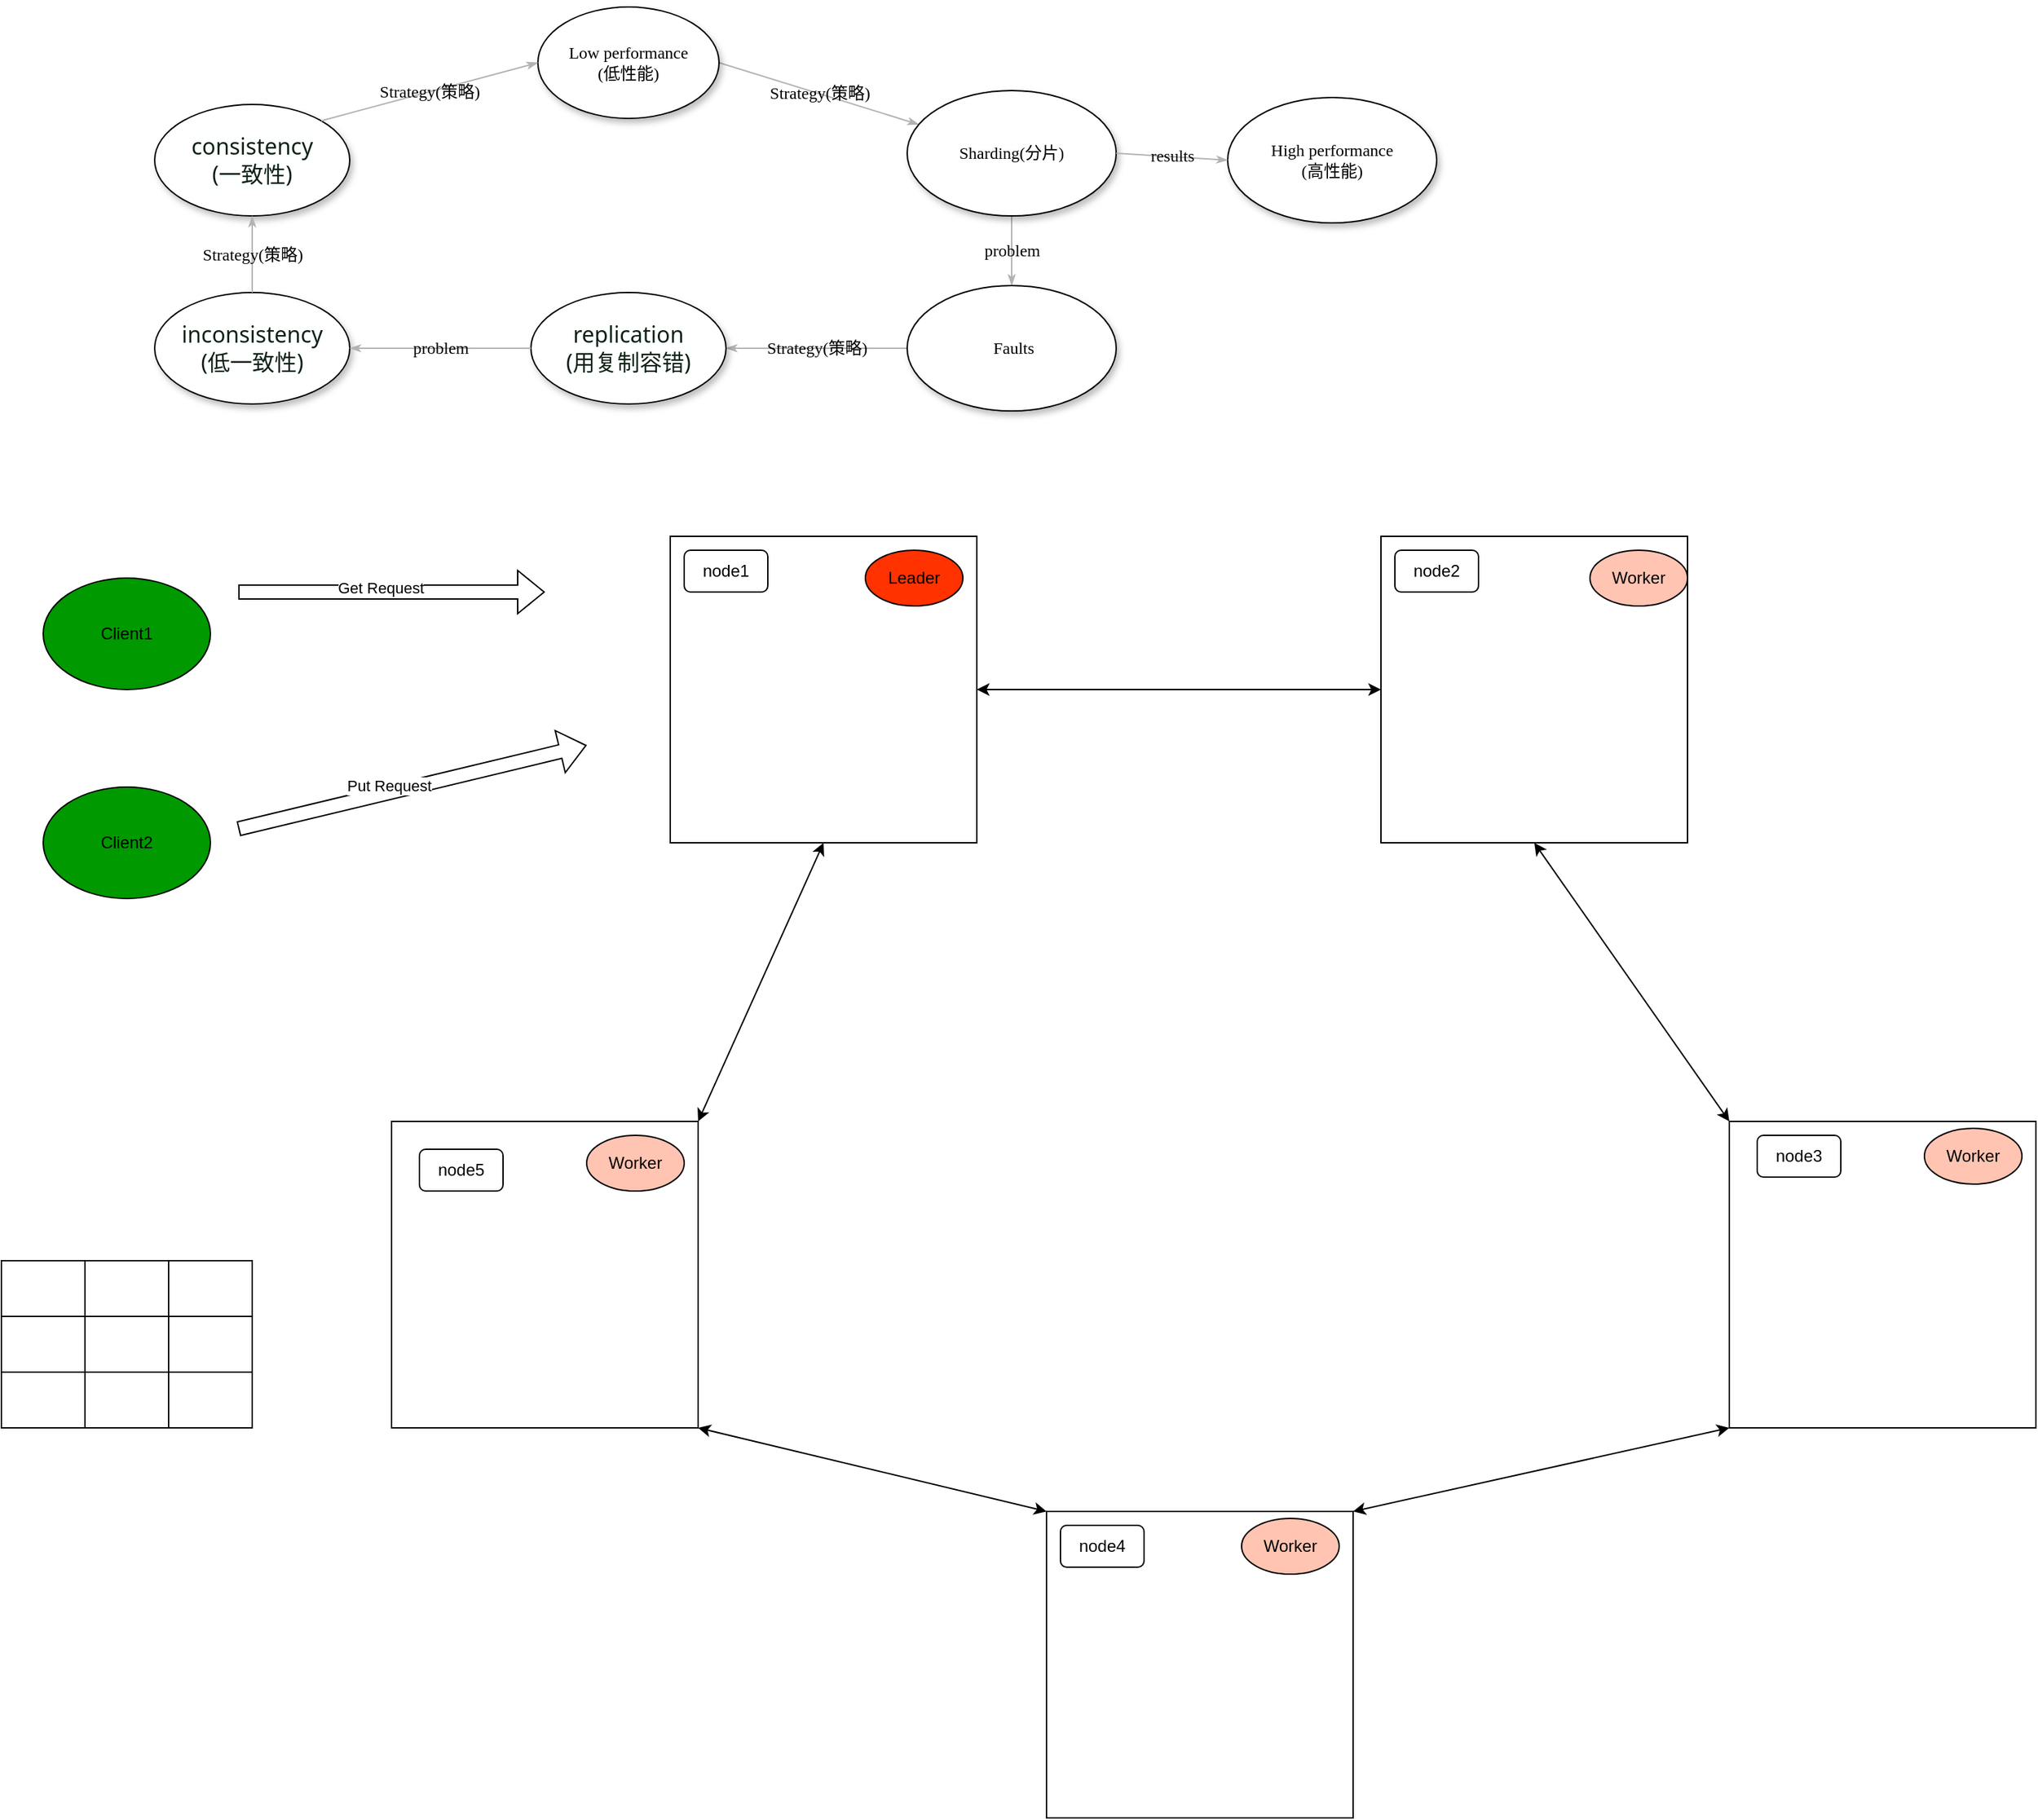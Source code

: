<mxfile version="26.0.11">
  <diagram name="Page-1" id="42789a77-a242-8287-6e28-9cd8cfd52e62">
    <mxGraphModel dx="1969" dy="924" grid="1" gridSize="10" guides="1" tooltips="1" connect="1" arrows="1" fold="1" page="1" pageScale="1" pageWidth="1100" pageHeight="850" background="none" math="0" shadow="0">
      <root>
        <mxCell id="0" />
        <mxCell id="1" parent="0" />
        <mxCell id="1ea317790d2ca983-14" value="Strategy(策略)" style="edgeStyle=none;rounded=1;html=1;labelBackgroundColor=none;startArrow=none;startFill=0;startSize=5;endArrow=classicThin;endFill=1;endSize=5;jettySize=auto;orthogonalLoop=1;strokeColor=#B3B3B3;strokeWidth=1;fontFamily=Verdana;fontSize=12;exitX=1;exitY=0.5;exitDx=0;exitDy=0;" parent="1" source="1ea317790d2ca983-1" target="1ea317790d2ca983-3" edge="1">
          <mxGeometry relative="1" as="geometry" />
        </mxCell>
        <mxCell id="1ea317790d2ca983-1" value="Low performance&lt;div&gt;(低性能)&lt;/div&gt;" style="ellipse;whiteSpace=wrap;html=1;rounded=0;shadow=1;comic=0;labelBackgroundColor=none;strokeWidth=1;fontFamily=Verdana;fontSize=12;align=center;" parent="1" vertex="1">
          <mxGeometry x="435" y="120" width="130" height="80" as="geometry" />
        </mxCell>
        <mxCell id="1ea317790d2ca983-15" value="problem" style="edgeStyle=none;rounded=1;html=1;labelBackgroundColor=none;startArrow=none;startFill=0;startSize=5;endArrow=classicThin;endFill=1;endSize=5;jettySize=auto;orthogonalLoop=1;strokeColor=#B3B3B3;strokeWidth=1;fontFamily=Verdana;fontSize=12" parent="1" source="1ea317790d2ca983-3" target="1ea317790d2ca983-4" edge="1">
          <mxGeometry relative="1" as="geometry" />
        </mxCell>
        <mxCell id="1ea317790d2ca983-3" value="&lt;span&gt;Sharding(分片)&lt;/span&gt;" style="ellipse;whiteSpace=wrap;html=1;rounded=0;shadow=1;comic=0;labelBackgroundColor=none;strokeWidth=1;fontFamily=Verdana;fontSize=12;align=center;" parent="1" vertex="1">
          <mxGeometry x="700" y="180" width="150" height="90" as="geometry" />
        </mxCell>
        <mxCell id="1ea317790d2ca983-16" value="Strategy(策略)" style="edgeStyle=none;rounded=1;html=1;labelBackgroundColor=none;startArrow=none;startFill=0;startSize=5;endArrow=classicThin;endFill=1;endSize=5;jettySize=auto;orthogonalLoop=1;strokeColor=#B3B3B3;strokeWidth=1;fontFamily=Verdana;fontSize=12" parent="1" source="1ea317790d2ca983-4" target="1ea317790d2ca983-5" edge="1">
          <mxGeometry relative="1" as="geometry" />
        </mxCell>
        <mxCell id="1ea317790d2ca983-4" value="&lt;span&gt;&amp;nbsp;Faults&lt;/span&gt;" style="ellipse;whiteSpace=wrap;html=1;rounded=0;shadow=1;comic=0;labelBackgroundColor=none;strokeWidth=1;fontFamily=Verdana;fontSize=12;align=center;" parent="1" vertex="1">
          <mxGeometry x="700" y="320" width="150" height="90" as="geometry" />
        </mxCell>
        <mxCell id="1ea317790d2ca983-5" value="&lt;span style=&quot;color: rgb(15, 34, 22); font-family: __Roboto_7d852e, __Roboto_Fallback_7d852e, system-ui, arial; font-size: medium; text-align: start; white-space-collapse: preserve; background-color: rgb(254, 255, 255);&quot;&gt;replication&lt;/span&gt;&lt;div&gt;&lt;span style=&quot;color: rgb(15, 34, 22); font-family: __Roboto_7d852e, __Roboto_Fallback_7d852e, system-ui, arial; font-size: medium; text-align: start; white-space-collapse: preserve; background-color: rgb(254, 255, 255);&quot;&gt;(用复制容错)&lt;/span&gt;&lt;/div&gt;" style="ellipse;whiteSpace=wrap;html=1;rounded=0;shadow=1;comic=0;labelBackgroundColor=none;strokeWidth=1;fontFamily=Verdana;fontSize=12;align=center;" parent="1" vertex="1">
          <mxGeometry x="430" y="325" width="140" height="80" as="geometry" />
        </mxCell>
        <mxCell id="X6ar820ibdrYWvEe7eP_-1" value="High performance&lt;div&gt;(高性能)&lt;/div&gt;" style="ellipse;whiteSpace=wrap;html=1;rounded=0;shadow=1;comic=0;labelBackgroundColor=none;strokeWidth=1;fontFamily=Verdana;fontSize=12;align=center;" parent="1" vertex="1">
          <mxGeometry x="930" y="185" width="150" height="90" as="geometry" />
        </mxCell>
        <mxCell id="X6ar820ibdrYWvEe7eP_-2" value="results" style="edgeStyle=none;rounded=1;html=1;labelBackgroundColor=none;startArrow=none;startFill=0;startSize=5;endArrow=classicThin;endFill=1;endSize=5;jettySize=auto;orthogonalLoop=1;strokeColor=#B3B3B3;strokeWidth=1;fontFamily=Verdana;fontSize=12;exitX=1;exitY=0.5;exitDx=0;exitDy=0;entryX=0;entryY=0.5;entryDx=0;entryDy=0;" parent="1" source="1ea317790d2ca983-3" target="X6ar820ibdrYWvEe7eP_-1" edge="1">
          <mxGeometry relative="1" as="geometry">
            <mxPoint x="850" y="300" as="sourcePoint" />
            <mxPoint x="980" y="354" as="targetPoint" />
          </mxGeometry>
        </mxCell>
        <mxCell id="X6ar820ibdrYWvEe7eP_-3" value="&lt;div&gt;&lt;span style=&quot;color: rgb(15, 34, 22); font-family: __Roboto_7d852e, __Roboto_Fallback_7d852e, system-ui, arial; font-size: medium; text-align: start; white-space-collapse: preserve; background-color: rgb(254, 255, 255);&quot;&gt;inconsistency&lt;/span&gt;&lt;/div&gt;&lt;div&gt;&lt;span style=&quot;color: rgb(15, 34, 22); font-family: __Roboto_7d852e, __Roboto_Fallback_7d852e, system-ui, arial; font-size: medium; text-align: start; white-space-collapse: preserve; background-color: rgb(254, 255, 255);&quot;&gt;(低一致性)&lt;/span&gt;&lt;/div&gt;" style="ellipse;whiteSpace=wrap;html=1;rounded=0;shadow=1;comic=0;labelBackgroundColor=none;strokeWidth=1;fontFamily=Verdana;fontSize=12;align=center;" parent="1" vertex="1">
          <mxGeometry x="160" y="325" width="140" height="80" as="geometry" />
        </mxCell>
        <mxCell id="X6ar820ibdrYWvEe7eP_-4" value="problem" style="edgeStyle=none;rounded=1;html=1;labelBackgroundColor=none;startArrow=none;startFill=0;startSize=5;endArrow=classicThin;endFill=1;endSize=5;jettySize=auto;orthogonalLoop=1;strokeColor=#B3B3B3;strokeWidth=1;fontFamily=Verdana;fontSize=12;exitX=0;exitY=0.5;exitDx=0;exitDy=0;entryX=1;entryY=0.5;entryDx=0;entryDy=0;" parent="1" source="1ea317790d2ca983-5" target="X6ar820ibdrYWvEe7eP_-3" edge="1">
          <mxGeometry relative="1" as="geometry">
            <mxPoint x="380" y="590" as="sourcePoint" />
            <mxPoint x="380" y="640" as="targetPoint" />
          </mxGeometry>
        </mxCell>
        <mxCell id="X6ar820ibdrYWvEe7eP_-5" value="&lt;div&gt;&lt;span style=&quot;color: rgb(15, 34, 22); font-family: __Roboto_7d852e, __Roboto_Fallback_7d852e, system-ui, arial; font-size: medium; text-align: start; white-space-collapse: preserve; background-color: rgb(254, 255, 255);&quot;&gt;consistency&lt;/span&gt;&lt;/div&gt;&lt;div&gt;&lt;span style=&quot;color: rgb(15, 34, 22); font-family: __Roboto_7d852e, __Roboto_Fallback_7d852e, system-ui, arial; font-size: medium; text-align: start; white-space-collapse: preserve; background-color: rgb(254, 255, 255);&quot;&gt;(一致性)&lt;/span&gt;&lt;/div&gt;" style="ellipse;whiteSpace=wrap;html=1;rounded=0;shadow=1;comic=0;labelBackgroundColor=none;strokeWidth=1;fontFamily=Verdana;fontSize=12;align=center;" parent="1" vertex="1">
          <mxGeometry x="160" y="190" width="140" height="80" as="geometry" />
        </mxCell>
        <mxCell id="X6ar820ibdrYWvEe7eP_-7" value="Strategy(策略)" style="edgeStyle=none;rounded=1;html=1;labelBackgroundColor=none;startArrow=none;startFill=0;startSize=5;endArrow=classicThin;endFill=1;endSize=5;jettySize=auto;orthogonalLoop=1;strokeColor=#B3B3B3;strokeWidth=1;fontFamily=Verdana;fontSize=12;exitX=0.5;exitY=0;exitDx=0;exitDy=0;entryX=0.5;entryY=1;entryDx=0;entryDy=0;" parent="1" source="X6ar820ibdrYWvEe7eP_-3" target="X6ar820ibdrYWvEe7eP_-5" edge="1">
          <mxGeometry relative="1" as="geometry">
            <mxPoint x="320" y="390" as="sourcePoint" />
            <mxPoint x="446" y="440" as="targetPoint" />
          </mxGeometry>
        </mxCell>
        <mxCell id="X6ar820ibdrYWvEe7eP_-8" value="Strategy(策略)" style="edgeStyle=none;rounded=1;html=1;labelBackgroundColor=none;startArrow=none;startFill=0;startSize=5;endArrow=classicThin;endFill=1;endSize=5;jettySize=auto;orthogonalLoop=1;strokeColor=#B3B3B3;strokeWidth=1;fontFamily=Verdana;fontSize=12;entryX=0;entryY=0.5;entryDx=0;entryDy=0;exitX=1;exitY=0;exitDx=0;exitDy=0;" parent="1" source="X6ar820ibdrYWvEe7eP_-5" target="1ea317790d2ca983-1" edge="1">
          <mxGeometry relative="1" as="geometry">
            <mxPoint x="734" y="408" as="sourcePoint" />
            <mxPoint x="576" y="510" as="targetPoint" />
          </mxGeometry>
        </mxCell>
        <mxCell id="WMMUxBecpCihCAzd6EAW-1" value="" style="whiteSpace=wrap;html=1;aspect=fixed;" vertex="1" parent="1">
          <mxGeometry x="530" y="500" width="220" height="220" as="geometry" />
        </mxCell>
        <mxCell id="WMMUxBecpCihCAzd6EAW-2" value="" style="whiteSpace=wrap;html=1;aspect=fixed;" vertex="1" parent="1">
          <mxGeometry x="800" y="1200" width="220" height="220" as="geometry" />
        </mxCell>
        <mxCell id="WMMUxBecpCihCAzd6EAW-3" value="" style="whiteSpace=wrap;html=1;aspect=fixed;" vertex="1" parent="1">
          <mxGeometry x="1040" y="500" width="220" height="220" as="geometry" />
        </mxCell>
        <mxCell id="WMMUxBecpCihCAzd6EAW-4" value="" style="endArrow=classic;startArrow=classic;html=1;rounded=0;entryX=0;entryY=1;entryDx=0;entryDy=0;exitX=1;exitY=0;exitDx=0;exitDy=0;" edge="1" parent="1" source="WMMUxBecpCihCAzd6EAW-2" target="WMMUxBecpCihCAzd6EAW-17">
          <mxGeometry width="50" height="50" relative="1" as="geometry">
            <mxPoint x="700" y="830" as="sourcePoint" />
            <mxPoint x="750" y="780" as="targetPoint" />
          </mxGeometry>
        </mxCell>
        <mxCell id="WMMUxBecpCihCAzd6EAW-5" value="" style="endArrow=classic;startArrow=classic;html=1;rounded=0;entryX=1;entryY=1;entryDx=0;entryDy=0;exitX=0;exitY=0;exitDx=0;exitDy=0;" edge="1" parent="1" source="WMMUxBecpCihCAzd6EAW-2" target="WMMUxBecpCihCAzd6EAW-19">
          <mxGeometry width="50" height="50" relative="1" as="geometry">
            <mxPoint x="920" y="930" as="sourcePoint" />
            <mxPoint x="1000" y="740" as="targetPoint" />
          </mxGeometry>
        </mxCell>
        <mxCell id="WMMUxBecpCihCAzd6EAW-6" value="" style="endArrow=classic;startArrow=classic;html=1;rounded=0;entryX=0;entryY=0.5;entryDx=0;entryDy=0;exitX=1;exitY=0.5;exitDx=0;exitDy=0;" edge="1" parent="1" source="WMMUxBecpCihCAzd6EAW-1" target="WMMUxBecpCihCAzd6EAW-3">
          <mxGeometry width="50" height="50" relative="1" as="geometry">
            <mxPoint x="930" y="940" as="sourcePoint" />
            <mxPoint x="1010" y="750" as="targetPoint" />
          </mxGeometry>
        </mxCell>
        <mxCell id="WMMUxBecpCihCAzd6EAW-7" value="Client2" style="ellipse;whiteSpace=wrap;html=1;fillColor=light-dark(#009900,var(--ge-dark-color, #121212));" vertex="1" parent="1">
          <mxGeometry x="80" y="680" width="120" height="80" as="geometry" />
        </mxCell>
        <mxCell id="WMMUxBecpCihCAzd6EAW-8" value="Client1" style="ellipse;whiteSpace=wrap;html=1;fillColor=light-dark(#009900,var(--ge-dark-color, #121212));" vertex="1" parent="1">
          <mxGeometry x="80" y="530" width="120" height="80" as="geometry" />
        </mxCell>
        <mxCell id="WMMUxBecpCihCAzd6EAW-9" value="" style="shape=flexArrow;endArrow=classic;html=1;rounded=0;" edge="1" parent="1">
          <mxGeometry width="50" height="50" relative="1" as="geometry">
            <mxPoint x="220" y="540" as="sourcePoint" />
            <mxPoint x="440" y="540" as="targetPoint" />
          </mxGeometry>
        </mxCell>
        <mxCell id="WMMUxBecpCihCAzd6EAW-13" value="Get Request" style="edgeLabel;html=1;align=center;verticalAlign=middle;resizable=0;points=[];" vertex="1" connectable="0" parent="WMMUxBecpCihCAzd6EAW-9">
          <mxGeometry x="-0.073" y="3" relative="1" as="geometry">
            <mxPoint as="offset" />
          </mxGeometry>
        </mxCell>
        <mxCell id="WMMUxBecpCihCAzd6EAW-11" value="" style="shape=flexArrow;endArrow=classic;html=1;rounded=0;" edge="1" parent="1">
          <mxGeometry width="50" height="50" relative="1" as="geometry">
            <mxPoint x="220" y="710" as="sourcePoint" />
            <mxPoint x="470" y="650" as="targetPoint" />
          </mxGeometry>
        </mxCell>
        <mxCell id="WMMUxBecpCihCAzd6EAW-12" value="Put Request" style="edgeLabel;html=1;align=center;verticalAlign=middle;resizable=0;points=[];" vertex="1" connectable="0" parent="WMMUxBecpCihCAzd6EAW-11">
          <mxGeometry x="-0.123" y="5" relative="1" as="geometry">
            <mxPoint as="offset" />
          </mxGeometry>
        </mxCell>
        <mxCell id="WMMUxBecpCihCAzd6EAW-14" value="node1" style="rounded=1;whiteSpace=wrap;html=1;" vertex="1" parent="1">
          <mxGeometry x="540" y="510" width="60" height="30" as="geometry" />
        </mxCell>
        <mxCell id="WMMUxBecpCihCAzd6EAW-15" value="node2" style="rounded=1;whiteSpace=wrap;html=1;" vertex="1" parent="1">
          <mxGeometry x="1050" y="510" width="60" height="30" as="geometry" />
        </mxCell>
        <mxCell id="WMMUxBecpCihCAzd6EAW-17" value="" style="whiteSpace=wrap;html=1;aspect=fixed;" vertex="1" parent="1">
          <mxGeometry x="1290" y="920" width="220" height="220" as="geometry" />
        </mxCell>
        <mxCell id="WMMUxBecpCihCAzd6EAW-18" value="node4" style="rounded=1;whiteSpace=wrap;html=1;" vertex="1" parent="1">
          <mxGeometry x="810" y="1210" width="60" height="30" as="geometry" />
        </mxCell>
        <mxCell id="WMMUxBecpCihCAzd6EAW-19" value="" style="whiteSpace=wrap;html=1;aspect=fixed;" vertex="1" parent="1">
          <mxGeometry x="330" y="920" width="220" height="220" as="geometry" />
        </mxCell>
        <mxCell id="WMMUxBecpCihCAzd6EAW-20" value="node5" style="rounded=1;whiteSpace=wrap;html=1;" vertex="1" parent="1">
          <mxGeometry x="350" y="940" width="60" height="30" as="geometry" />
        </mxCell>
        <mxCell id="WMMUxBecpCihCAzd6EAW-16" value="node3" style="rounded=1;whiteSpace=wrap;html=1;" vertex="1" parent="1">
          <mxGeometry x="1310" y="930" width="60" height="30" as="geometry" />
        </mxCell>
        <mxCell id="WMMUxBecpCihCAzd6EAW-22" value="" style="endArrow=classic;startArrow=classic;html=1;rounded=0;entryX=1;entryY=0;entryDx=0;entryDy=0;exitX=0.5;exitY=1;exitDx=0;exitDy=0;" edge="1" parent="1" source="WMMUxBecpCihCAzd6EAW-1" target="WMMUxBecpCihCAzd6EAW-19">
          <mxGeometry width="50" height="50" relative="1" as="geometry">
            <mxPoint x="890" y="940" as="sourcePoint" />
            <mxPoint x="640" y="880" as="targetPoint" />
          </mxGeometry>
        </mxCell>
        <mxCell id="WMMUxBecpCihCAzd6EAW-23" value="" style="endArrow=classic;startArrow=classic;html=1;rounded=0;entryX=0.5;entryY=1;entryDx=0;entryDy=0;exitX=0;exitY=0;exitDx=0;exitDy=0;" edge="1" parent="1" source="WMMUxBecpCihCAzd6EAW-17" target="WMMUxBecpCihCAzd6EAW-3">
          <mxGeometry width="50" height="50" relative="1" as="geometry">
            <mxPoint x="1205" y="880" as="sourcePoint" />
            <mxPoint x="955" y="820" as="targetPoint" />
          </mxGeometry>
        </mxCell>
        <mxCell id="WMMUxBecpCihCAzd6EAW-24" value="Leader" style="ellipse;whiteSpace=wrap;html=1;fillColor=light-dark(#FF3200,var(--ge-dark-color, #121212));" vertex="1" parent="1">
          <mxGeometry x="670" y="510" width="70" height="40" as="geometry" />
        </mxCell>
        <mxCell id="WMMUxBecpCihCAzd6EAW-25" value="Worker" style="ellipse;whiteSpace=wrap;html=1;fillColor=light-dark(#FFC4B2,var(--ge-dark-color, #121212));" vertex="1" parent="1">
          <mxGeometry x="1190" y="510" width="70" height="40" as="geometry" />
        </mxCell>
        <mxCell id="WMMUxBecpCihCAzd6EAW-26" value="Worker" style="ellipse;whiteSpace=wrap;html=1;fillColor=light-dark(#FFC4B2,var(--ge-dark-color, #121212));" vertex="1" parent="1">
          <mxGeometry x="1430" y="925" width="70" height="40" as="geometry" />
        </mxCell>
        <mxCell id="WMMUxBecpCihCAzd6EAW-27" value="Worker" style="ellipse;whiteSpace=wrap;html=1;fillColor=light-dark(#FFC4B2,var(--ge-dark-color, #121212));" vertex="1" parent="1">
          <mxGeometry x="940" y="1205" width="70" height="40" as="geometry" />
        </mxCell>
        <mxCell id="WMMUxBecpCihCAzd6EAW-28" value="Worker" style="ellipse;whiteSpace=wrap;html=1;fillColor=light-dark(#FFC4B2,var(--ge-dark-color, #121212));" vertex="1" parent="1">
          <mxGeometry x="470" y="930" width="70" height="40" as="geometry" />
        </mxCell>
        <mxCell id="WMMUxBecpCihCAzd6EAW-29" value="" style="shape=table;startSize=0;container=1;collapsible=0;childLayout=tableLayout;fontSize=16;movable=1;resizable=1;rotatable=1;deletable=1;editable=1;locked=0;connectable=1;" vertex="1" parent="1">
          <mxGeometry x="50" y="1020" width="180" height="120" as="geometry" />
        </mxCell>
        <mxCell id="WMMUxBecpCihCAzd6EAW-30" value="" style="shape=tableRow;horizontal=0;startSize=0;swimlaneHead=0;swimlaneBody=0;strokeColor=inherit;top=0;left=0;bottom=0;right=0;collapsible=0;dropTarget=0;fillColor=none;points=[[0,0.5],[1,0.5]];portConstraint=eastwest;fontSize=16;" vertex="1" parent="WMMUxBecpCihCAzd6EAW-29">
          <mxGeometry width="180" height="40" as="geometry" />
        </mxCell>
        <mxCell id="WMMUxBecpCihCAzd6EAW-31" value="" style="shape=partialRectangle;html=1;whiteSpace=wrap;connectable=0;strokeColor=inherit;overflow=hidden;fillColor=none;top=0;left=0;bottom=0;right=0;pointerEvents=1;fontSize=16;" vertex="1" parent="WMMUxBecpCihCAzd6EAW-30">
          <mxGeometry width="60" height="40" as="geometry">
            <mxRectangle width="60" height="40" as="alternateBounds" />
          </mxGeometry>
        </mxCell>
        <mxCell id="WMMUxBecpCihCAzd6EAW-32" value="" style="shape=partialRectangle;html=1;whiteSpace=wrap;connectable=0;strokeColor=inherit;overflow=hidden;fillColor=none;top=0;left=0;bottom=0;right=0;pointerEvents=1;fontSize=16;" vertex="1" parent="WMMUxBecpCihCAzd6EAW-30">
          <mxGeometry x="60" width="60" height="40" as="geometry">
            <mxRectangle width="60" height="40" as="alternateBounds" />
          </mxGeometry>
        </mxCell>
        <mxCell id="WMMUxBecpCihCAzd6EAW-33" value="" style="shape=partialRectangle;html=1;whiteSpace=wrap;connectable=0;strokeColor=inherit;overflow=hidden;fillColor=none;top=0;left=0;bottom=0;right=0;pointerEvents=1;fontSize=16;" vertex="1" parent="WMMUxBecpCihCAzd6EAW-30">
          <mxGeometry x="120" width="60" height="40" as="geometry">
            <mxRectangle width="60" height="40" as="alternateBounds" />
          </mxGeometry>
        </mxCell>
        <mxCell id="WMMUxBecpCihCAzd6EAW-34" value="" style="shape=tableRow;horizontal=0;startSize=0;swimlaneHead=0;swimlaneBody=0;strokeColor=inherit;top=0;left=0;bottom=0;right=0;collapsible=0;dropTarget=0;fillColor=none;points=[[0,0.5],[1,0.5]];portConstraint=eastwest;fontSize=16;" vertex="1" parent="WMMUxBecpCihCAzd6EAW-29">
          <mxGeometry y="40" width="180" height="40" as="geometry" />
        </mxCell>
        <mxCell id="WMMUxBecpCihCAzd6EAW-35" value="" style="shape=partialRectangle;html=1;whiteSpace=wrap;connectable=0;strokeColor=inherit;overflow=hidden;fillColor=none;top=0;left=0;bottom=0;right=0;pointerEvents=1;fontSize=16;" vertex="1" parent="WMMUxBecpCihCAzd6EAW-34">
          <mxGeometry width="60" height="40" as="geometry">
            <mxRectangle width="60" height="40" as="alternateBounds" />
          </mxGeometry>
        </mxCell>
        <mxCell id="WMMUxBecpCihCAzd6EAW-36" value="" style="shape=partialRectangle;html=1;whiteSpace=wrap;connectable=0;strokeColor=inherit;overflow=hidden;fillColor=none;top=0;left=0;bottom=0;right=0;pointerEvents=1;fontSize=16;" vertex="1" parent="WMMUxBecpCihCAzd6EAW-34">
          <mxGeometry x="60" width="60" height="40" as="geometry">
            <mxRectangle width="60" height="40" as="alternateBounds" />
          </mxGeometry>
        </mxCell>
        <mxCell id="WMMUxBecpCihCAzd6EAW-37" value="" style="shape=partialRectangle;html=1;whiteSpace=wrap;connectable=0;strokeColor=inherit;overflow=hidden;fillColor=none;top=0;left=0;bottom=0;right=0;pointerEvents=1;fontSize=16;" vertex="1" parent="WMMUxBecpCihCAzd6EAW-34">
          <mxGeometry x="120" width="60" height="40" as="geometry">
            <mxRectangle width="60" height="40" as="alternateBounds" />
          </mxGeometry>
        </mxCell>
        <mxCell id="WMMUxBecpCihCAzd6EAW-38" value="" style="shape=tableRow;horizontal=0;startSize=0;swimlaneHead=0;swimlaneBody=0;strokeColor=inherit;top=0;left=0;bottom=0;right=0;collapsible=0;dropTarget=0;fillColor=none;points=[[0,0.5],[1,0.5]];portConstraint=eastwest;fontSize=16;" vertex="1" parent="WMMUxBecpCihCAzd6EAW-29">
          <mxGeometry y="80" width="180" height="40" as="geometry" />
        </mxCell>
        <mxCell id="WMMUxBecpCihCAzd6EAW-39" value="" style="shape=partialRectangle;html=1;whiteSpace=wrap;connectable=0;strokeColor=inherit;overflow=hidden;fillColor=none;top=0;left=0;bottom=0;right=0;pointerEvents=1;fontSize=16;" vertex="1" parent="WMMUxBecpCihCAzd6EAW-38">
          <mxGeometry width="60" height="40" as="geometry">
            <mxRectangle width="60" height="40" as="alternateBounds" />
          </mxGeometry>
        </mxCell>
        <mxCell id="WMMUxBecpCihCAzd6EAW-40" value="" style="shape=partialRectangle;html=1;whiteSpace=wrap;connectable=0;strokeColor=inherit;overflow=hidden;fillColor=none;top=0;left=0;bottom=0;right=0;pointerEvents=1;fontSize=16;" vertex="1" parent="WMMUxBecpCihCAzd6EAW-38">
          <mxGeometry x="60" width="60" height="40" as="geometry">
            <mxRectangle width="60" height="40" as="alternateBounds" />
          </mxGeometry>
        </mxCell>
        <mxCell id="WMMUxBecpCihCAzd6EAW-41" value="" style="shape=partialRectangle;html=1;whiteSpace=wrap;connectable=0;strokeColor=inherit;overflow=hidden;fillColor=none;top=0;left=0;bottom=0;right=0;pointerEvents=1;fontSize=16;" vertex="1" parent="WMMUxBecpCihCAzd6EAW-38">
          <mxGeometry x="120" width="60" height="40" as="geometry">
            <mxRectangle width="60" height="40" as="alternateBounds" />
          </mxGeometry>
        </mxCell>
        <mxCell id="WMMUxBecpCihCAzd6EAW-42" style="edgeStyle=orthogonalEdgeStyle;rounded=0;orthogonalLoop=1;jettySize=auto;html=1;exitX=1;exitY=0.5;exitDx=0;exitDy=0;" edge="1" parent="WMMUxBecpCihCAzd6EAW-29" source="WMMUxBecpCihCAzd6EAW-34" target="WMMUxBecpCihCAzd6EAW-34">
          <mxGeometry relative="1" as="geometry" />
        </mxCell>
      </root>
    </mxGraphModel>
  </diagram>
</mxfile>
